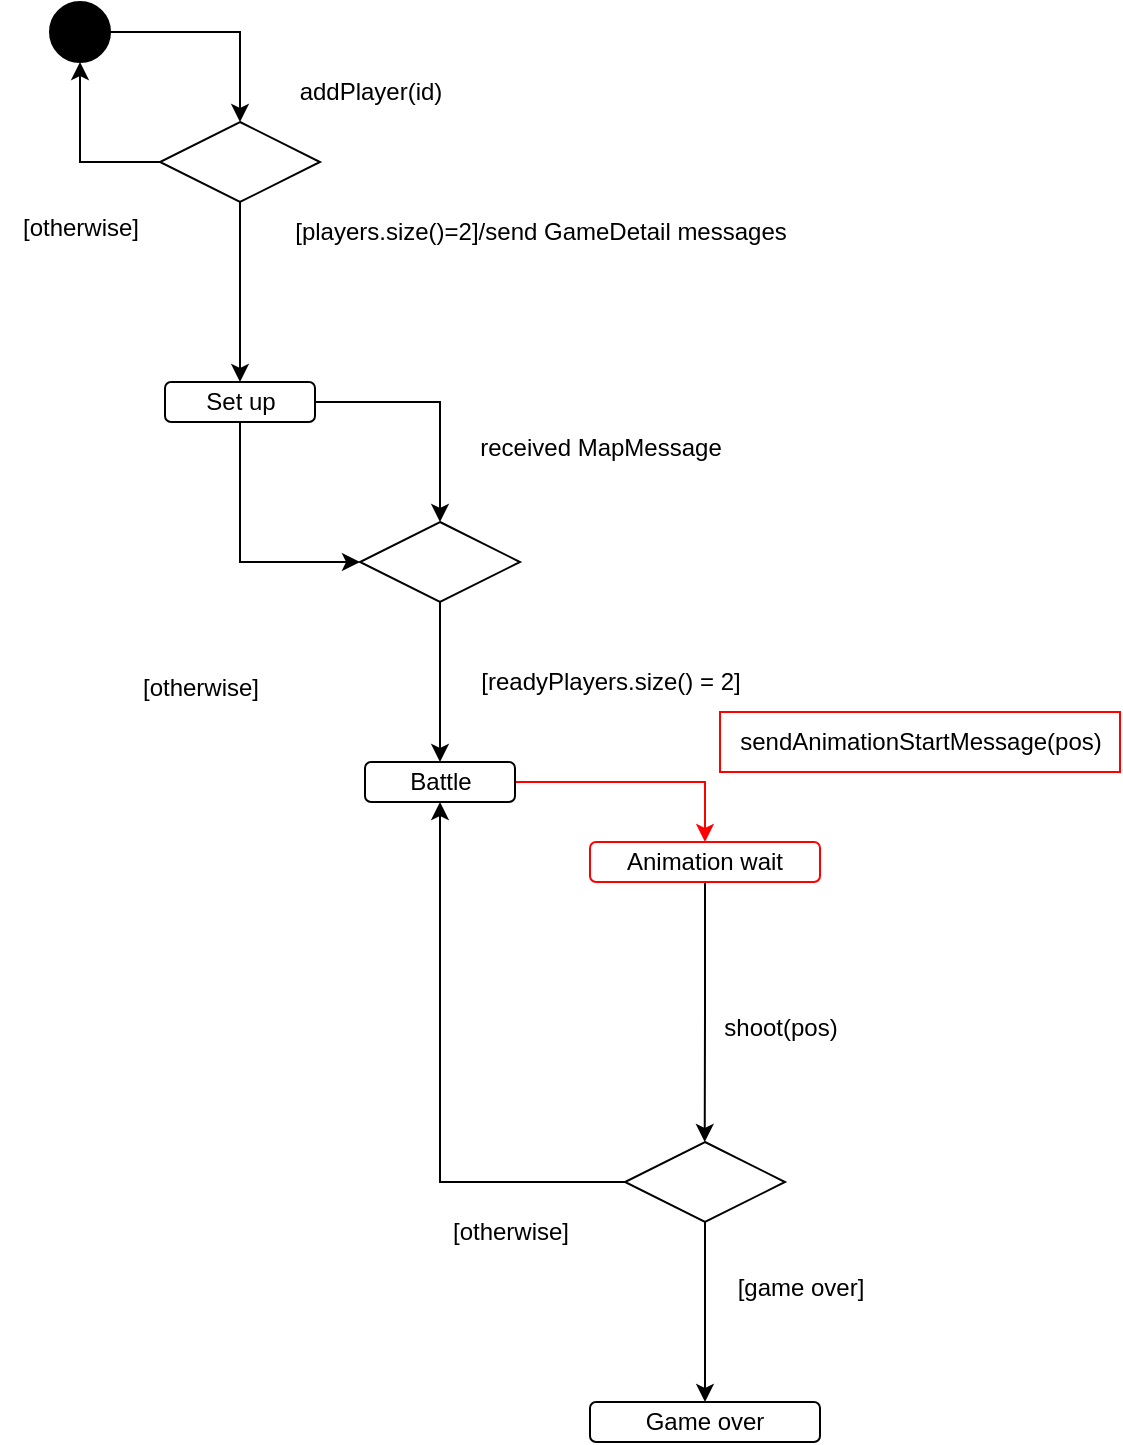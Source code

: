 <mxfile version="24.7.8">
  <diagram name="Seite-1" id="CSCMTvoyx8GfkIWIgrj5">
    <mxGraphModel dx="2914" dy="1176" grid="1" gridSize="10" guides="1" tooltips="1" connect="1" arrows="1" fold="1" page="1" pageScale="1" pageWidth="827" pageHeight="1169" math="0" shadow="0">
      <root>
        <mxCell id="0" />
        <mxCell id="1" parent="0" />
        <mxCell id="8jlTEtXbO0kP9G_WUDS2-10" style="edgeStyle=orthogonalEdgeStyle;rounded=0;orthogonalLoop=1;jettySize=auto;html=1;exitX=0.5;exitY=1;exitDx=0;exitDy=0;entryX=0.5;entryY=0;entryDx=0;entryDy=0;" parent="1" source="8jlTEtXbO0kP9G_WUDS2-2" target="8jlTEtXbO0kP9G_WUDS2-8" edge="1">
          <mxGeometry relative="1" as="geometry" />
        </mxCell>
        <mxCell id="8jlTEtXbO0kP9G_WUDS2-15" style="edgeStyle=orthogonalEdgeStyle;rounded=0;orthogonalLoop=1;jettySize=auto;html=1;exitX=0;exitY=0.5;exitDx=0;exitDy=0;entryX=0.5;entryY=1;entryDx=0;entryDy=0;" parent="1" source="8jlTEtXbO0kP9G_WUDS2-2" target="8jlTEtXbO0kP9G_WUDS2-12" edge="1">
          <mxGeometry relative="1" as="geometry" />
        </mxCell>
        <mxCell id="8jlTEtXbO0kP9G_WUDS2-2" value="" style="rhombus;whiteSpace=wrap;html=1;" parent="1" vertex="1">
          <mxGeometry x="70" y="320" width="80" height="40" as="geometry" />
        </mxCell>
        <mxCell id="8jlTEtXbO0kP9G_WUDS2-6" value="addPlayer(id)" style="text;html=1;align=center;verticalAlign=middle;resizable=0;points=[];autosize=1;strokeColor=none;fillColor=none;" parent="1" vertex="1">
          <mxGeometry x="130" y="290" width="90" height="30" as="geometry" />
        </mxCell>
        <mxCell id="8jlTEtXbO0kP9G_WUDS2-7" value="[otherwise]" style="text;html=1;align=center;verticalAlign=middle;resizable=0;points=[];autosize=1;strokeColor=none;fillColor=none;" parent="1" vertex="1">
          <mxGeometry x="-10" y="358" width="80" height="30" as="geometry" />
        </mxCell>
        <mxCell id="8jlTEtXbO0kP9G_WUDS2-17" style="edgeStyle=orthogonalEdgeStyle;rounded=0;orthogonalLoop=1;jettySize=auto;html=1;exitX=1;exitY=0.5;exitDx=0;exitDy=0;entryX=0.5;entryY=0;entryDx=0;entryDy=0;" parent="1" source="8jlTEtXbO0kP9G_WUDS2-8" target="8jlTEtXbO0kP9G_WUDS2-16" edge="1">
          <mxGeometry relative="1" as="geometry" />
        </mxCell>
        <mxCell id="8jlTEtXbO0kP9G_WUDS2-18" style="edgeStyle=orthogonalEdgeStyle;rounded=0;orthogonalLoop=1;jettySize=auto;html=1;exitX=0.5;exitY=1;exitDx=0;exitDy=0;entryX=0;entryY=0.5;entryDx=0;entryDy=0;" parent="1" source="8jlTEtXbO0kP9G_WUDS2-8" target="8jlTEtXbO0kP9G_WUDS2-16" edge="1">
          <mxGeometry relative="1" as="geometry" />
        </mxCell>
        <mxCell id="8jlTEtXbO0kP9G_WUDS2-8" value="Set up" style="rounded=1;whiteSpace=wrap;html=1;" parent="1" vertex="1">
          <mxGeometry x="72.5" y="450" width="75" height="20" as="geometry" />
        </mxCell>
        <mxCell id="8jlTEtXbO0kP9G_WUDS2-11" value="[players.size()=2]/send GameDetail messages" style="text;html=1;align=center;verticalAlign=middle;resizable=0;points=[];autosize=1;strokeColor=none;fillColor=none;" parent="1" vertex="1">
          <mxGeometry x="125" y="360" width="270" height="30" as="geometry" />
        </mxCell>
        <mxCell id="8jlTEtXbO0kP9G_WUDS2-14" style="edgeStyle=orthogonalEdgeStyle;rounded=0;orthogonalLoop=1;jettySize=auto;html=1;exitX=1;exitY=0.5;exitDx=0;exitDy=0;entryX=0.5;entryY=0;entryDx=0;entryDy=0;" parent="1" source="8jlTEtXbO0kP9G_WUDS2-12" target="8jlTEtXbO0kP9G_WUDS2-2" edge="1">
          <mxGeometry relative="1" as="geometry" />
        </mxCell>
        <mxCell id="8jlTEtXbO0kP9G_WUDS2-12" value="" style="ellipse;fillColor=strokeColor;html=1;" parent="1" vertex="1">
          <mxGeometry x="15" y="260" width="30" height="30" as="geometry" />
        </mxCell>
        <mxCell id="8jlTEtXbO0kP9G_WUDS2-22" style="edgeStyle=orthogonalEdgeStyle;rounded=0;orthogonalLoop=1;jettySize=auto;html=1;exitX=0.5;exitY=1;exitDx=0;exitDy=0;entryX=0.5;entryY=0;entryDx=0;entryDy=0;" parent="1" source="8jlTEtXbO0kP9G_WUDS2-16" target="8jlTEtXbO0kP9G_WUDS2-21" edge="1">
          <mxGeometry relative="1" as="geometry" />
        </mxCell>
        <mxCell id="8jlTEtXbO0kP9G_WUDS2-16" value="&lt;span style=&quot;color: rgba(0, 0, 0, 0); font-family: monospace; font-size: 0px; text-align: start; text-wrap: nowrap;&quot;&gt;%3CmxGraphModel%3E%3Croot%3E%3CmxCell%20id%3D%220%22%2F%3E%3CmxCell%20id%3D%221%22%20parent%3D%220%22%2F%3E%3CmxCell%20id%3D%222%22%20value%3D%22%22%20style%3D%22rhombus%3BwhiteSpace%3Dwrap%3Bhtml%3D1%3B%22%20vertex%3D%221%22%20parent%3D%221%22%3E%3CmxGeometry%20x%3D%22170%22%20y%3D%22530%22%20width%3D%2280%22%20height%3D%2240%22%20as%3D%22geometry%22%2F%3E%3C%2FmxCell%3E%3C%2Froot%3E%3C%2FmxGraphModel%3E&lt;/span&gt;" style="rhombus;whiteSpace=wrap;html=1;" parent="1" vertex="1">
          <mxGeometry x="170" y="520" width="80" height="40" as="geometry" />
        </mxCell>
        <mxCell id="8jlTEtXbO0kP9G_WUDS2-19" value="received MapMessage&lt;div&gt;&lt;br&gt;&lt;/div&gt;" style="text;html=1;align=center;verticalAlign=middle;resizable=0;points=[];autosize=1;strokeColor=none;fillColor=none;" parent="1" vertex="1">
          <mxGeometry x="220" y="470" width="140" height="40" as="geometry" />
        </mxCell>
        <mxCell id="8jlTEtXbO0kP9G_WUDS2-20" value="[otherwise]" style="text;html=1;align=center;verticalAlign=middle;resizable=0;points=[];autosize=1;strokeColor=none;fillColor=none;" parent="1" vertex="1">
          <mxGeometry x="50" y="588" width="80" height="30" as="geometry" />
        </mxCell>
        <mxCell id="8jlTEtXbO0kP9G_WUDS2-26" style="edgeStyle=orthogonalEdgeStyle;rounded=0;orthogonalLoop=1;jettySize=auto;html=1;exitX=1;exitY=0.5;exitDx=0;exitDy=0;entryX=0.5;entryY=0;entryDx=0;entryDy=0;strokeColor=#FF0000;" parent="1" source="8jlTEtXbO0kP9G_WUDS2-21" target="8jlTEtXbO0kP9G_WUDS2-24" edge="1">
          <mxGeometry relative="1" as="geometry" />
        </mxCell>
        <mxCell id="8jlTEtXbO0kP9G_WUDS2-21" value="Battle" style="rounded=1;whiteSpace=wrap;html=1;" parent="1" vertex="1">
          <mxGeometry x="172.5" y="640" width="75" height="20" as="geometry" />
        </mxCell>
        <mxCell id="8jlTEtXbO0kP9G_WUDS2-23" value="[readyPlayers.size() = 2]" style="text;html=1;align=center;verticalAlign=middle;resizable=0;points=[];autosize=1;strokeColor=none;fillColor=none;" parent="1" vertex="1">
          <mxGeometry x="220" y="585" width="150" height="30" as="geometry" />
        </mxCell>
        <mxCell id="8jlTEtXbO0kP9G_WUDS2-28" style="edgeStyle=orthogonalEdgeStyle;rounded=0;orthogonalLoop=1;jettySize=auto;html=1;exitX=0.5;exitY=1;exitDx=0;exitDy=0;" parent="1" source="8jlTEtXbO0kP9G_WUDS2-24" edge="1">
          <mxGeometry relative="1" as="geometry">
            <mxPoint x="342.355" y="830" as="targetPoint" />
          </mxGeometry>
        </mxCell>
        <mxCell id="8jlTEtXbO0kP9G_WUDS2-24" value="Animation wait" style="rounded=1;whiteSpace=wrap;html=1;strokeColor=#FF0000;" parent="1" vertex="1">
          <mxGeometry x="285" y="680" width="115" height="20" as="geometry" />
        </mxCell>
        <mxCell id="8jlTEtXbO0kP9G_WUDS2-30" style="edgeStyle=orthogonalEdgeStyle;rounded=0;orthogonalLoop=1;jettySize=auto;html=1;exitX=0;exitY=0.5;exitDx=0;exitDy=0;entryX=0.5;entryY=1;entryDx=0;entryDy=0;" parent="1" source="8jlTEtXbO0kP9G_WUDS2-29" target="8jlTEtXbO0kP9G_WUDS2-21" edge="1">
          <mxGeometry relative="1" as="geometry" />
        </mxCell>
        <mxCell id="8jlTEtXbO0kP9G_WUDS2-32" style="edgeStyle=orthogonalEdgeStyle;rounded=0;orthogonalLoop=1;jettySize=auto;html=1;exitX=0.5;exitY=1;exitDx=0;exitDy=0;" parent="1" source="8jlTEtXbO0kP9G_WUDS2-29" target="8jlTEtXbO0kP9G_WUDS2-31" edge="1">
          <mxGeometry relative="1" as="geometry" />
        </mxCell>
        <mxCell id="8jlTEtXbO0kP9G_WUDS2-29" value="&lt;span style=&quot;color: rgba(0, 0, 0, 0); font-family: monospace; font-size: 0px; text-align: start; text-wrap: nowrap;&quot;&gt;%3CmxGraphModel%3E%3Croot%3E%3CmxCell%20id%3D%220%22%2F%3E%3CmxCell%20id%3D%221%22%20parent%3D%220%22%2F%3E%3CmxCell%20id%3D%222%22%20value%3D%22%22%20style%3D%22rhombus%3BwhiteSpace%3Dwrap%3Bhtml%3D1%3B%22%20vertex%3D%221%22%20parent%3D%221%22%3E%3CmxGeometry%20x%3D%22170%22%20y%3D%22530%22%20width%3D%2280%22%20height%3D%2240%22%20as%3D%22geometry%22%2F%3E%3C%2FmxCell%3E%3C%2Froot%3E%3C%2FmxGraphModel%3E&lt;/span&gt;" style="rhombus;whiteSpace=wrap;html=1;" parent="1" vertex="1">
          <mxGeometry x="302.5" y="830" width="80" height="40" as="geometry" />
        </mxCell>
        <mxCell id="8jlTEtXbO0kP9G_WUDS2-31" value="Game over" style="rounded=1;whiteSpace=wrap;html=1;" parent="1" vertex="1">
          <mxGeometry x="285" y="960" width="115" height="20" as="geometry" />
        </mxCell>
        <mxCell id="8jlTEtXbO0kP9G_WUDS2-33" value="[game over]" style="text;html=1;align=center;verticalAlign=middle;resizable=0;points=[];autosize=1;strokeColor=none;fillColor=none;" parent="1" vertex="1">
          <mxGeometry x="345" y="888" width="90" height="30" as="geometry" />
        </mxCell>
        <mxCell id="8jlTEtXbO0kP9G_WUDS2-34" value="[otherwise]" style="text;html=1;align=center;verticalAlign=middle;resizable=0;points=[];autosize=1;strokeColor=none;fillColor=none;" parent="1" vertex="1">
          <mxGeometry x="205" y="860" width="80" height="30" as="geometry" />
        </mxCell>
        <mxCell id="EPEOK_vwsi3Ha1gNdRhl-1" value="sendAnimationStartMessage(pos)" style="text;html=1;align=center;verticalAlign=middle;resizable=0;points=[];autosize=1;strokeColor=#FF0000;fillColor=none;" parent="1" vertex="1">
          <mxGeometry x="350" y="615" width="200" height="30" as="geometry" />
        </mxCell>
        <mxCell id="EPEOK_vwsi3Ha1gNdRhl-2" value="shoot(pos)" style="text;html=1;align=center;verticalAlign=middle;resizable=0;points=[];autosize=1;strokeColor=none;fillColor=none;" parent="1" vertex="1">
          <mxGeometry x="340" y="758" width="80" height="30" as="geometry" />
        </mxCell>
      </root>
    </mxGraphModel>
  </diagram>
</mxfile>
